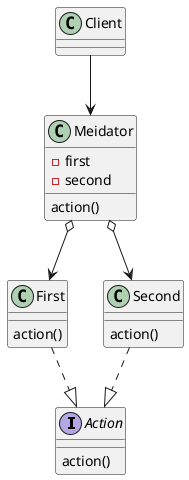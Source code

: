 @startuml

interface Action{
action()
}
class First{
action()
}
class Second{
action()
}
class Meidator{
 -first
 -second
 action()
}

First ..|> Action
Second ..|> Action
Meidator o--> First
Meidator o--> Second

Client --> Meidator




@enduml